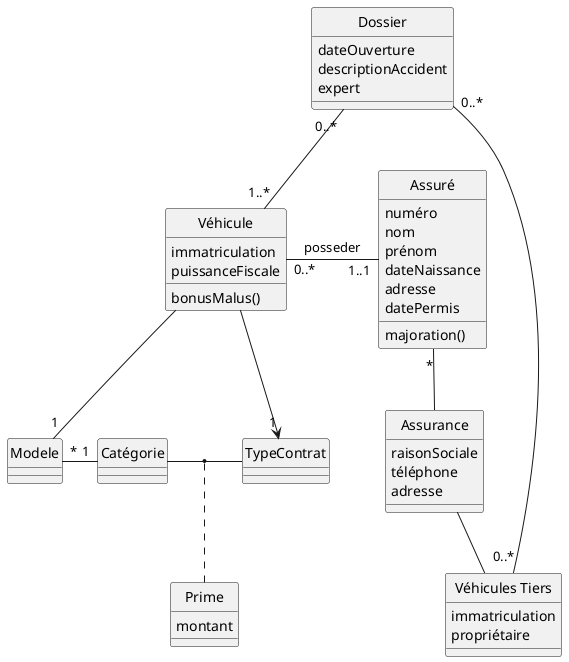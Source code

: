 @startuml
hide circle
'hide method

class assure as "Assuré" {
        numéro
        nom
        prénom
        dateNaissance
        adresse
        datePermis
        '---
        majoration()
}
class vehicule as "Véhicule" {
	immatriculation
	puissanceFiscale
	'---
	bonusMalus()
}
enum type as "TypeContrat"

class modele as "Modele"
class cat as "Catégorie"
class Prime {
	montant
}
cat - type
(cat,type) .. Prime

vehicule -- "1" modele
modele "*" - "1" cat 
class assurance as "Assurance" {
	raisonSociale
	téléphone
	adresse
}
class vt as "Véhicules Tiers" {
	immatriculation
	propriétaire
}
class dossier as "Dossier" {
	dateOuverture
	descriptionAccident
	expert
}

vehicule --> "1" type
assure "1..1" - "0..*" vehicule : posseder
assure "*" -- assurance
assurance -- vt
dossier "0..*" -- "0..*" vt
dossier "0..*" -- "1..*" vehicule

@enduml
